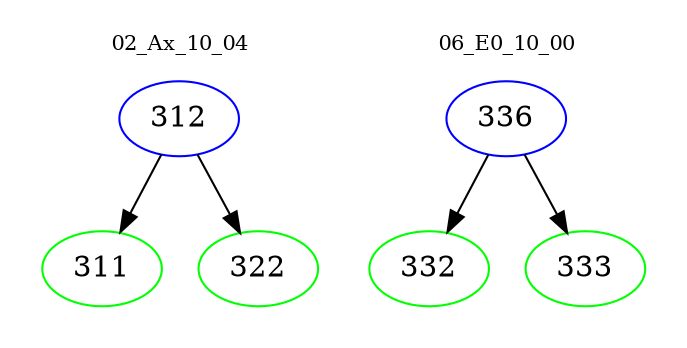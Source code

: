 digraph{
subgraph cluster_0 {
color = white
label = "02_Ax_10_04";
fontsize=10;
T0_312 [label="312", color="blue"]
T0_312 -> T0_311 [color="black"]
T0_311 [label="311", color="green"]
T0_312 -> T0_322 [color="black"]
T0_322 [label="322", color="green"]
}
subgraph cluster_1 {
color = white
label = "06_E0_10_00";
fontsize=10;
T1_336 [label="336", color="blue"]
T1_336 -> T1_332 [color="black"]
T1_332 [label="332", color="green"]
T1_336 -> T1_333 [color="black"]
T1_333 [label="333", color="green"]
}
}
